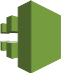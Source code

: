<?xml version="1.0" encoding="UTF-8"?>
<dia:diagram xmlns:dia="http://www.lysator.liu.se/~alla/dia/">
  <dia:layer name="Fondo" visible="true" active="true">
    <dia:group>
      <dia:group>
        <dia:object type="Standard - Polygon" version="0" id="O0">
          <dia:attribute name="obj_pos">
            <dia:point val="1.1,2.126"/>
          </dia:attribute>
          <dia:attribute name="obj_bb">
            <dia:rectangle val="1.009,1.683;1.1,2.135"/>
          </dia:attribute>
          <dia:attribute name="poly_points">
            <dia:point val="1.1,2.126"/>
            <dia:point val="1.009,2.135"/>
            <dia:point val="1.009,1.71"/>
            <dia:point val="1.1,1.683"/>
          </dia:attribute>
          <dia:attribute name="line_color">
            <dia:color val="#4b612c"/>
          </dia:attribute>
          <dia:attribute name="line_width">
            <dia:real val="0"/>
          </dia:attribute>
          <dia:attribute name="inner_color">
            <dia:color val="#4b612c"/>
          </dia:attribute>
          <dia:attribute name="show_background">
            <dia:boolean val="true"/>
          </dia:attribute>
        </dia:object>
        <dia:object type="Standard - Polygon" version="0" id="O1">
          <dia:attribute name="obj_pos">
            <dia:point val="1.433,1.726"/>
          </dia:attribute>
          <dia:attribute name="obj_bb">
            <dia:rectangle val="1.1,1.682;1.433,2.14"/>
          </dia:attribute>
          <dia:attribute name="poly_points">
            <dia:point val="1.433,1.726"/>
            <dia:point val="1.1,1.682"/>
            <dia:point val="1.1,2.125"/>
            <dia:point val="1.433,2.14"/>
          </dia:attribute>
          <dia:attribute name="line_color">
            <dia:color val="#759c3e"/>
          </dia:attribute>
          <dia:attribute name="line_width">
            <dia:real val="0"/>
          </dia:attribute>
          <dia:attribute name="inner_color">
            <dia:color val="#759c3e"/>
          </dia:attribute>
          <dia:attribute name="show_background">
            <dia:boolean val="true"/>
          </dia:attribute>
        </dia:object>
        <dia:object type="Standard - Polygon" version="0" id="O2">
          <dia:attribute name="obj_pos">
            <dia:point val="1.433,2.14"/>
          </dia:attribute>
          <dia:attribute name="obj_bb">
            <dia:rectangle val="0.911,1.135;1.513,3.139"/>
          </dia:attribute>
          <dia:attribute name="poly_points">
            <dia:point val="1.433,2.14"/>
            <dia:point val="1.336,2.148"/>
            <dia:point val="1.009,2.135"/>
            <dia:point val="1.1,2.126"/>
          </dia:attribute>
          <dia:attribute name="line_color">
            <dia:color val="#3c4929"/>
          </dia:attribute>
          <dia:attribute name="line_width">
            <dia:real val="0"/>
          </dia:attribute>
          <dia:attribute name="inner_color">
            <dia:color val="#3c4929"/>
          </dia:attribute>
          <dia:attribute name="show_background">
            <dia:boolean val="true"/>
          </dia:attribute>
        </dia:object>
        <dia:object type="Standard - Polygon" version="0" id="O3">
          <dia:attribute name="obj_pos">
            <dia:point val="1.1,2.574"/>
          </dia:attribute>
          <dia:attribute name="obj_bb">
            <dia:rectangle val="1.009,2.565;1.1,3.017"/>
          </dia:attribute>
          <dia:attribute name="poly_points">
            <dia:point val="1.1,2.574"/>
            <dia:point val="1.009,2.565"/>
            <dia:point val="1.009,2.99"/>
            <dia:point val="1.1,3.017"/>
          </dia:attribute>
          <dia:attribute name="line_color">
            <dia:color val="#4b612c"/>
          </dia:attribute>
          <dia:attribute name="line_width">
            <dia:real val="0"/>
          </dia:attribute>
          <dia:attribute name="inner_color">
            <dia:color val="#4b612c"/>
          </dia:attribute>
          <dia:attribute name="show_background">
            <dia:boolean val="true"/>
          </dia:attribute>
        </dia:object>
        <dia:object type="Standard - Polygon" version="0" id="O4">
          <dia:attribute name="obj_pos">
            <dia:point val="1.433,2.974"/>
          </dia:attribute>
          <dia:attribute name="obj_bb">
            <dia:rectangle val="1.1,2.56;1.433,3.018"/>
          </dia:attribute>
          <dia:attribute name="poly_points">
            <dia:point val="1.433,2.974"/>
            <dia:point val="1.1,3.018"/>
            <dia:point val="1.1,2.575"/>
            <dia:point val="1.433,2.56"/>
          </dia:attribute>
          <dia:attribute name="line_color">
            <dia:color val="#759c3e"/>
          </dia:attribute>
          <dia:attribute name="line_width">
            <dia:real val="0"/>
          </dia:attribute>
          <dia:attribute name="inner_color">
            <dia:color val="#759c3e"/>
          </dia:attribute>
          <dia:attribute name="show_background">
            <dia:boolean val="true"/>
          </dia:attribute>
        </dia:object>
        <dia:object type="Standard - Polygon" version="0" id="O5">
          <dia:attribute name="obj_pos">
            <dia:point val="1.433,2.56"/>
          </dia:attribute>
          <dia:attribute name="obj_bb">
            <dia:rectangle val="0.911,1.561;1.513,3.565"/>
          </dia:attribute>
          <dia:attribute name="poly_points">
            <dia:point val="1.433,2.56"/>
            <dia:point val="1.336,2.552"/>
            <dia:point val="1.009,2.565"/>
            <dia:point val="1.1,2.574"/>
          </dia:attribute>
          <dia:attribute name="line_color">
            <dia:color val="#b7ca9d"/>
          </dia:attribute>
          <dia:attribute name="line_width">
            <dia:real val="0"/>
          </dia:attribute>
          <dia:attribute name="inner_color">
            <dia:color val="#b7ca9d"/>
          </dia:attribute>
          <dia:attribute name="show_background">
            <dia:boolean val="true"/>
          </dia:attribute>
        </dia:object>
        <dia:object type="Standard - Polygon" version="0" id="O6">
          <dia:attribute name="obj_pos">
            <dia:point val="1.308,1.381"/>
          </dia:attribute>
          <dia:attribute name="obj_bb">
            <dia:rectangle val="1.308,1.287;1.559,2.102"/>
          </dia:attribute>
          <dia:attribute name="poly_points">
            <dia:point val="1.308,1.381"/>
            <dia:point val="1.559,1.287"/>
            <dia:point val="1.559,2.083"/>
            <dia:point val="1.308,2.102"/>
          </dia:attribute>
          <dia:attribute name="line_color">
            <dia:color val="#4b612c"/>
          </dia:attribute>
          <dia:attribute name="line_width">
            <dia:real val="0"/>
          </dia:attribute>
          <dia:attribute name="inner_color">
            <dia:color val="#4b612c"/>
          </dia:attribute>
          <dia:attribute name="show_background">
            <dia:boolean val="true"/>
          </dia:attribute>
        </dia:object>
        <dia:object type="Standard - Polygon" version="0" id="O7">
          <dia:attribute name="obj_pos">
            <dia:point val="2.046,1.401"/>
          </dia:attribute>
          <dia:attribute name="obj_bb">
            <dia:rectangle val="1.559,1.295;2.046,2.105"/>
          </dia:attribute>
          <dia:attribute name="poly_points">
            <dia:point val="2.046,1.401"/>
            <dia:point val="1.559,1.295"/>
            <dia:point val="1.559,2.084"/>
            <dia:point val="2.046,2.105"/>
          </dia:attribute>
          <dia:attribute name="line_color">
            <dia:color val="#759c3e"/>
          </dia:attribute>
          <dia:attribute name="line_width">
            <dia:real val="0"/>
          </dia:attribute>
          <dia:attribute name="inner_color">
            <dia:color val="#759c3e"/>
          </dia:attribute>
          <dia:attribute name="show_background">
            <dia:boolean val="true"/>
          </dia:attribute>
        </dia:object>
        <dia:object type="Standard - Polygon" version="0" id="O8">
          <dia:attribute name="obj_pos">
            <dia:point val="2.046,2.105"/>
          </dia:attribute>
          <dia:attribute name="obj_bb">
            <dia:rectangle val="1.208,1.103;2.121,3.104"/>
          </dia:attribute>
          <dia:attribute name="poly_points">
            <dia:point val="2.046,2.105"/>
            <dia:point val="1.778,2.126"/>
            <dia:point val="1.308,2.102"/>
            <dia:point val="1.559,2.077"/>
          </dia:attribute>
          <dia:attribute name="line_color">
            <dia:color val="#3c4929"/>
          </dia:attribute>
          <dia:attribute name="line_width">
            <dia:real val="0"/>
          </dia:attribute>
          <dia:attribute name="inner_color">
            <dia:color val="#3c4929"/>
          </dia:attribute>
          <dia:attribute name="show_background">
            <dia:boolean val="true"/>
          </dia:attribute>
        </dia:object>
        <dia:object type="Standard - Polygon" version="0" id="O9">
          <dia:attribute name="obj_pos">
            <dia:point val="1.308,3.313"/>
          </dia:attribute>
          <dia:attribute name="obj_bb">
            <dia:rectangle val="1.308,2.598;1.559,3.406"/>
          </dia:attribute>
          <dia:attribute name="poly_points">
            <dia:point val="1.308,3.313"/>
            <dia:point val="1.559,3.406"/>
            <dia:point val="1.559,2.617"/>
            <dia:point val="1.308,2.598"/>
          </dia:attribute>
          <dia:attribute name="line_color">
            <dia:color val="#4b612c"/>
          </dia:attribute>
          <dia:attribute name="line_width">
            <dia:real val="0"/>
          </dia:attribute>
          <dia:attribute name="inner_color">
            <dia:color val="#4b612c"/>
          </dia:attribute>
          <dia:attribute name="show_background">
            <dia:boolean val="true"/>
          </dia:attribute>
        </dia:object>
        <dia:object type="Standard - Polygon" version="0" id="O10">
          <dia:attribute name="obj_pos">
            <dia:point val="2.046,3.305"/>
          </dia:attribute>
          <dia:attribute name="obj_bb">
            <dia:rectangle val="1.559,2.595;2.046,3.412"/>
          </dia:attribute>
          <dia:attribute name="poly_points">
            <dia:point val="2.046,3.305"/>
            <dia:point val="1.559,3.412"/>
            <dia:point val="1.559,2.616"/>
            <dia:point val="2.046,2.595"/>
          </dia:attribute>
          <dia:attribute name="line_color">
            <dia:color val="#759c3e"/>
          </dia:attribute>
          <dia:attribute name="line_width">
            <dia:real val="0"/>
          </dia:attribute>
          <dia:attribute name="inner_color">
            <dia:color val="#759c3e"/>
          </dia:attribute>
          <dia:attribute name="show_background">
            <dia:boolean val="true"/>
          </dia:attribute>
        </dia:object>
        <dia:object type="Standard - Polygon" version="0" id="O11">
          <dia:attribute name="obj_pos">
            <dia:point val="2.046,2.595"/>
          </dia:attribute>
          <dia:attribute name="obj_bb">
            <dia:rectangle val="1.208,1.596;2.121,3.597"/>
          </dia:attribute>
          <dia:attribute name="poly_points">
            <dia:point val="2.046,2.595"/>
            <dia:point val="1.778,2.574"/>
            <dia:point val="1.308,2.598"/>
            <dia:point val="1.559,2.623"/>
          </dia:attribute>
          <dia:attribute name="line_color">
            <dia:color val="#b7ca9d"/>
          </dia:attribute>
          <dia:attribute name="line_width">
            <dia:real val="0"/>
          </dia:attribute>
          <dia:attribute name="inner_color">
            <dia:color val="#b7ca9d"/>
          </dia:attribute>
          <dia:attribute name="show_background">
            <dia:boolean val="true"/>
          </dia:attribute>
        </dia:object>
        <dia:object type="Standard - Polygon" version="0" id="O12">
          <dia:attribute name="obj_pos">
            <dia:point val="3.991,3.397"/>
          </dia:attribute>
          <dia:attribute name="obj_bb">
            <dia:rectangle val="2.5,0.543;3.991,4.143"/>
          </dia:attribute>
          <dia:attribute name="poly_points">
            <dia:point val="3.991,3.397"/>
            <dia:point val="2.5,4.143"/>
            <dia:point val="2.5,0.543"/>
            <dia:point val="3.991,1.288"/>
          </dia:attribute>
          <dia:attribute name="line_color">
            <dia:color val="#759c3e"/>
          </dia:attribute>
          <dia:attribute name="line_width">
            <dia:real val="0"/>
          </dia:attribute>
          <dia:attribute name="inner_color">
            <dia:color val="#759c3e"/>
          </dia:attribute>
          <dia:attribute name="show_background">
            <dia:boolean val="true"/>
          </dia:attribute>
        </dia:object>
        <dia:object type="Standard - Polygon" version="0" id="O13">
          <dia:attribute name="obj_pos">
            <dia:point val="1.87,3.828"/>
          </dia:attribute>
          <dia:attribute name="obj_bb">
            <dia:rectangle val="1.87,0.543;2.5,4.143"/>
          </dia:attribute>
          <dia:attribute name="poly_points">
            <dia:point val="1.87,3.828"/>
            <dia:point val="2.5,4.143"/>
            <dia:point val="2.5,0.543"/>
            <dia:point val="1.87,0.858"/>
          </dia:attribute>
          <dia:attribute name="line_color">
            <dia:color val="#4b612c"/>
          </dia:attribute>
          <dia:attribute name="line_width">
            <dia:real val="0"/>
          </dia:attribute>
          <dia:attribute name="inner_color">
            <dia:color val="#4b612c"/>
          </dia:attribute>
          <dia:attribute name="show_background">
            <dia:boolean val="true"/>
          </dia:attribute>
        </dia:object>
      </dia:group>
    </dia:group>
  </dia:layer>
</dia:diagram>
